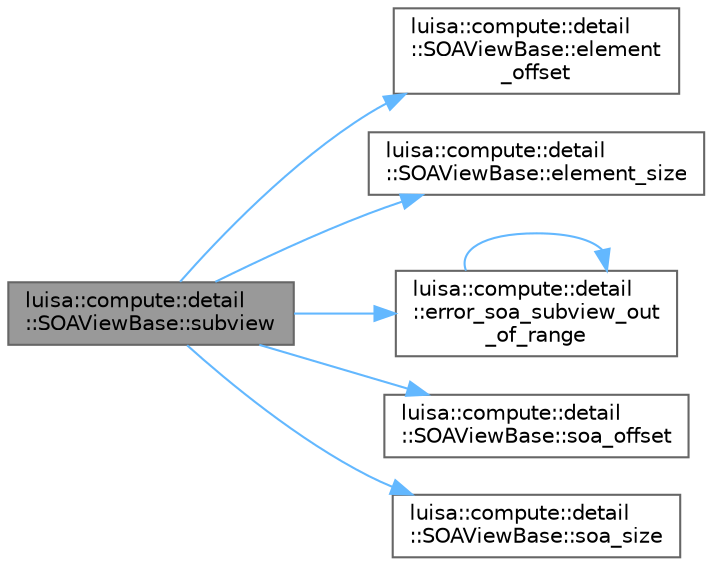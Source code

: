 digraph "luisa::compute::detail::SOAViewBase::subview"
{
 // LATEX_PDF_SIZE
  bgcolor="transparent";
  edge [fontname=Helvetica,fontsize=10,labelfontname=Helvetica,labelfontsize=10];
  node [fontname=Helvetica,fontsize=10,shape=box,height=0.2,width=0.4];
  rankdir="LR";
  Node1 [id="Node000001",label="luisa::compute::detail\l::SOAViewBase::subview",height=0.2,width=0.4,color="gray40", fillcolor="grey60", style="filled", fontcolor="black",tooltip=" "];
  Node1 -> Node2 [id="edge7_Node000001_Node000002",color="steelblue1",style="solid",tooltip=" "];
  Node2 [id="Node000002",label="luisa::compute::detail\l::SOAViewBase::element\l_offset",height=0.2,width=0.4,color="grey40", fillcolor="white", style="filled",URL="$classluisa_1_1compute_1_1detail_1_1_s_o_a_view_base.html#ae59a35548f02b3dd63385ca53d9d2591",tooltip=" "];
  Node1 -> Node3 [id="edge8_Node000001_Node000003",color="steelblue1",style="solid",tooltip=" "];
  Node3 [id="Node000003",label="luisa::compute::detail\l::SOAViewBase::element_size",height=0.2,width=0.4,color="grey40", fillcolor="white", style="filled",URL="$classluisa_1_1compute_1_1detail_1_1_s_o_a_view_base.html#a3dff7e8b0e9de10077da7290ee1e1ea3",tooltip=" "];
  Node1 -> Node4 [id="edge9_Node000001_Node000004",color="steelblue1",style="solid",tooltip=" "];
  Node4 [id="Node000004",label="luisa::compute::detail\l::error_soa_subview_out\l_of_range",height=0.2,width=0.4,color="grey40", fillcolor="white", style="filled",URL="$namespaceluisa_1_1compute_1_1detail.html#a10401fb4b1283dff38b316f976243309",tooltip=" "];
  Node4 -> Node4 [id="edge10_Node000004_Node000004",color="steelblue1",style="solid",tooltip=" "];
  Node1 -> Node5 [id="edge11_Node000001_Node000005",color="steelblue1",style="solid",tooltip=" "];
  Node5 [id="Node000005",label="luisa::compute::detail\l::SOAViewBase::soa_offset",height=0.2,width=0.4,color="grey40", fillcolor="white", style="filled",URL="$classluisa_1_1compute_1_1detail_1_1_s_o_a_view_base.html#acfd1228ead36014bf8f8973c9899a6a9",tooltip=" "];
  Node1 -> Node6 [id="edge12_Node000001_Node000006",color="steelblue1",style="solid",tooltip=" "];
  Node6 [id="Node000006",label="luisa::compute::detail\l::SOAViewBase::soa_size",height=0.2,width=0.4,color="grey40", fillcolor="white", style="filled",URL="$classluisa_1_1compute_1_1detail_1_1_s_o_a_view_base.html#a53e73931d4b1933f56a969a254e4e942",tooltip=" "];
}
